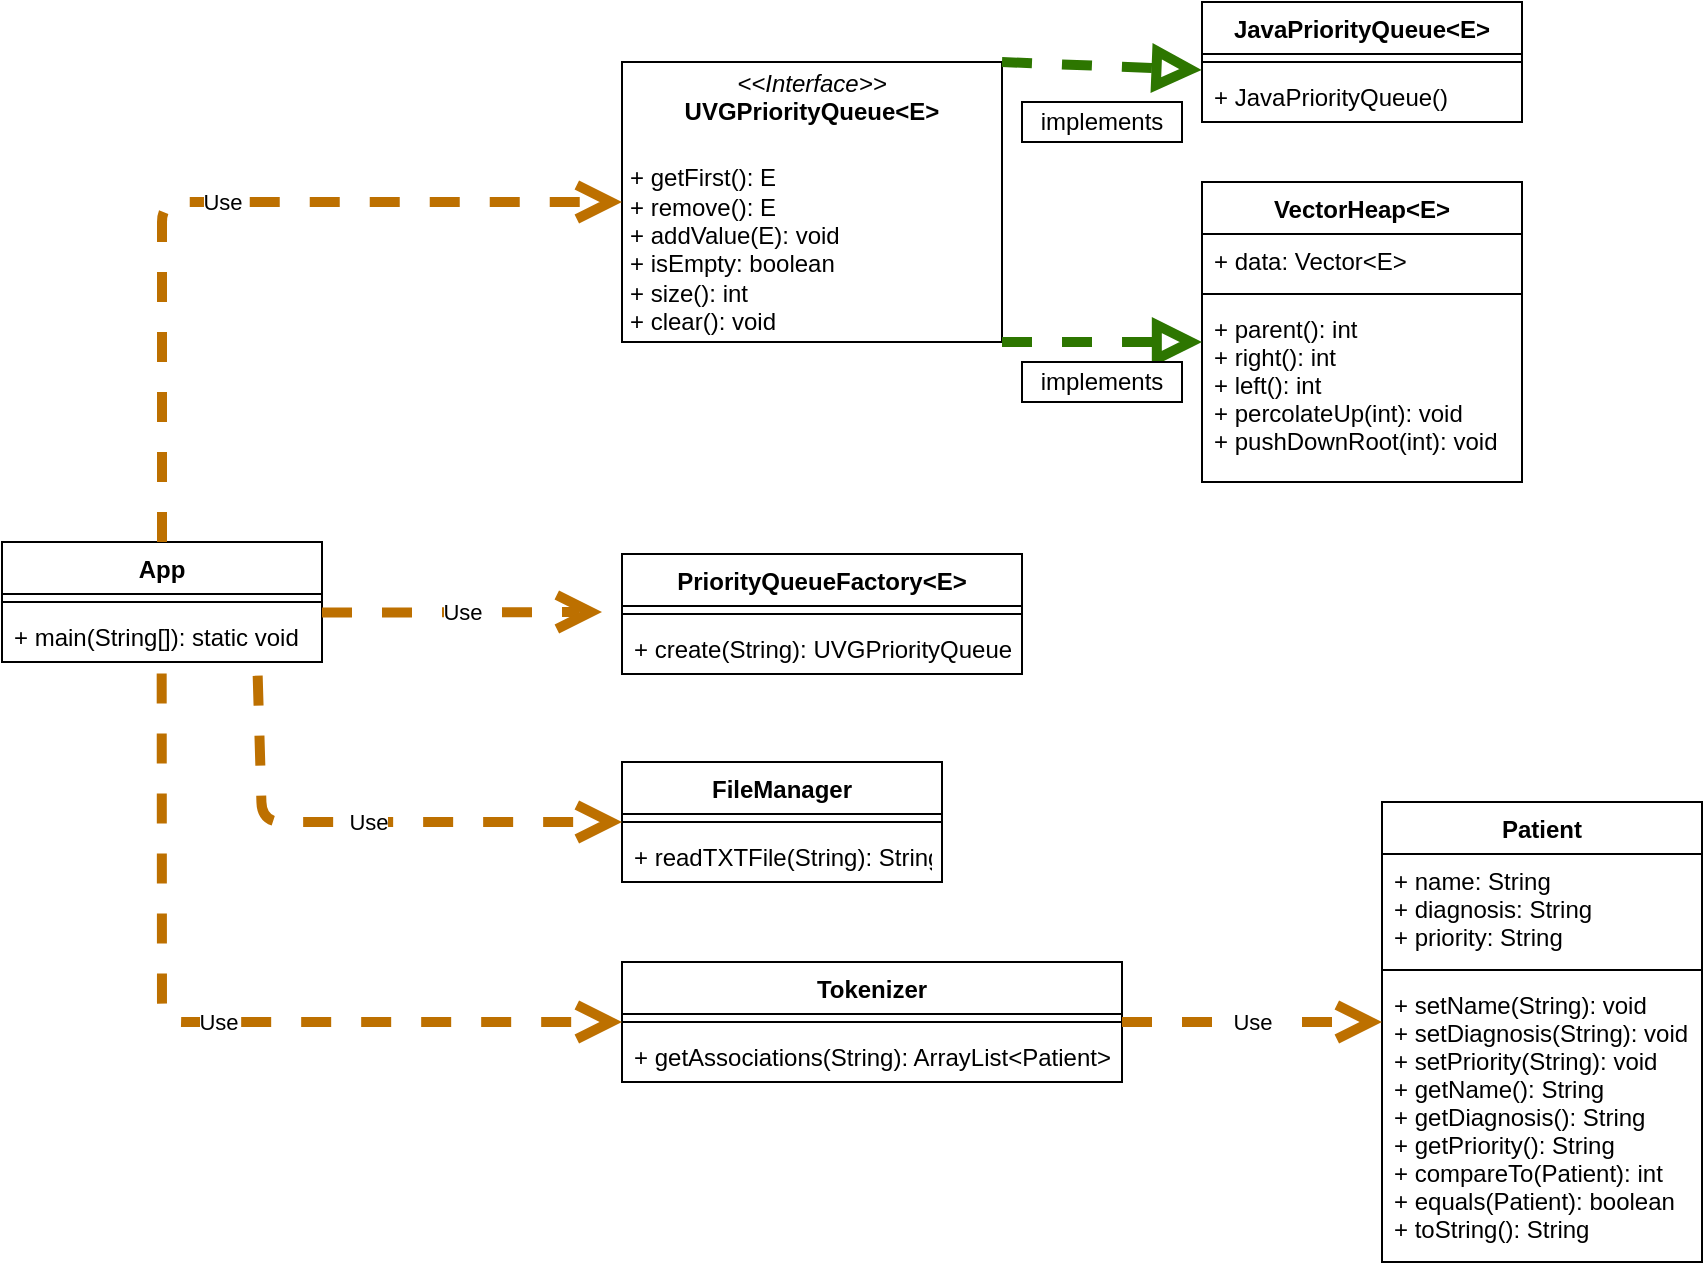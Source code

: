 <mxfile>
    <diagram id="Hj8ieC9DY_fiU-eZLNYU" name="Page-1">
        <mxGraphModel dx="1853" dy="804" grid="1" gridSize="10" guides="1" tooltips="1" connect="1" arrows="1" fold="1" page="1" pageScale="1" pageWidth="850" pageHeight="1100" math="0" shadow="0">
            <root>
                <mxCell id="0"/>
                <mxCell id="1" parent="0"/>
                <mxCell id="2" value="App" style="swimlane;fontStyle=1;align=center;verticalAlign=top;childLayout=stackLayout;horizontal=1;startSize=26;horizontalStack=0;resizeParent=1;resizeParentMax=0;resizeLast=0;collapsible=1;marginBottom=0;" vertex="1" parent="1">
                    <mxGeometry x="-510" y="330" width="160" height="60" as="geometry"/>
                </mxCell>
                <mxCell id="4" value="" style="line;strokeWidth=1;fillColor=none;align=left;verticalAlign=middle;spacingTop=-1;spacingLeft=3;spacingRight=3;rotatable=0;labelPosition=right;points=[];portConstraint=eastwest;strokeColor=inherit;" vertex="1" parent="2">
                    <mxGeometry y="26" width="160" height="8" as="geometry"/>
                </mxCell>
                <mxCell id="5" value="+ main(String[]): static void" style="text;strokeColor=none;fillColor=none;align=left;verticalAlign=top;spacingLeft=4;spacingRight=4;overflow=hidden;rotatable=0;points=[[0,0.5],[1,0.5]];portConstraint=eastwest;" vertex="1" parent="2">
                    <mxGeometry y="34" width="160" height="26" as="geometry"/>
                </mxCell>
                <mxCell id="6" value="FileManager" style="swimlane;fontStyle=1;align=center;verticalAlign=top;childLayout=stackLayout;horizontal=1;startSize=26;horizontalStack=0;resizeParent=1;resizeParentMax=0;resizeLast=0;collapsible=1;marginBottom=0;" vertex="1" parent="1">
                    <mxGeometry x="-200" y="440" width="160" height="60" as="geometry"/>
                </mxCell>
                <mxCell id="8" value="" style="line;strokeWidth=1;fillColor=none;align=left;verticalAlign=middle;spacingTop=-1;spacingLeft=3;spacingRight=3;rotatable=0;labelPosition=right;points=[];portConstraint=eastwest;strokeColor=inherit;" vertex="1" parent="6">
                    <mxGeometry y="26" width="160" height="8" as="geometry"/>
                </mxCell>
                <mxCell id="9" value="+ readTXTFile(String): String" style="text;strokeColor=none;fillColor=none;align=left;verticalAlign=top;spacingLeft=4;spacingRight=4;overflow=hidden;rotatable=0;points=[[0,0.5],[1,0.5]];portConstraint=eastwest;" vertex="1" parent="6">
                    <mxGeometry y="34" width="160" height="26" as="geometry"/>
                </mxCell>
                <mxCell id="14" value="&lt;p style=&quot;margin:0px;margin-top:4px;text-align:center;&quot;&gt;&lt;i&gt;&amp;lt;&amp;lt;Interface&amp;gt;&amp;gt;&lt;/i&gt;&lt;br&gt;&lt;b&gt;UVGPriorityQueue&amp;lt;E&amp;gt;&lt;/b&gt;&lt;/p&gt;&lt;p style=&quot;margin:0px;margin-top:4px;text-align:center;&quot;&gt;&lt;b&gt;&lt;br&gt;&lt;/b&gt;&lt;/p&gt;&lt;p style=&quot;margin:0px;margin-left:4px;&quot;&gt;+ getFirst(): E&lt;br&gt;+ remove(): E&lt;/p&gt;&lt;p style=&quot;margin:0px;margin-left:4px;&quot;&gt;+ addValue(E): void&lt;/p&gt;&lt;p style=&quot;margin:0px;margin-left:4px;&quot;&gt;+ isEmpty: boolean&lt;/p&gt;&lt;p style=&quot;margin:0px;margin-left:4px;&quot;&gt;+ size(): int&lt;/p&gt;&lt;p style=&quot;margin:0px;margin-left:4px;&quot;&gt;+ clear(): void&lt;/p&gt;" style="verticalAlign=top;align=left;overflow=fill;fontSize=12;fontFamily=Helvetica;html=1;" vertex="1" parent="1">
                    <mxGeometry x="-200" y="90" width="190" height="140" as="geometry"/>
                </mxCell>
                <mxCell id="15" value="VectorHeap&lt;E&gt;" style="swimlane;fontStyle=1;align=center;verticalAlign=top;childLayout=stackLayout;horizontal=1;startSize=26;horizontalStack=0;resizeParent=1;resizeParentMax=0;resizeLast=0;collapsible=1;marginBottom=0;" vertex="1" parent="1">
                    <mxGeometry x="90" y="150" width="160" height="150" as="geometry"/>
                </mxCell>
                <mxCell id="16" value="+ data: Vector&lt;E&gt;" style="text;strokeColor=none;fillColor=none;align=left;verticalAlign=top;spacingLeft=4;spacingRight=4;overflow=hidden;rotatable=0;points=[[0,0.5],[1,0.5]];portConstraint=eastwest;" vertex="1" parent="15">
                    <mxGeometry y="26" width="160" height="26" as="geometry"/>
                </mxCell>
                <mxCell id="17" value="" style="line;strokeWidth=1;fillColor=none;align=left;verticalAlign=middle;spacingTop=-1;spacingLeft=3;spacingRight=3;rotatable=0;labelPosition=right;points=[];portConstraint=eastwest;strokeColor=inherit;" vertex="1" parent="15">
                    <mxGeometry y="52" width="160" height="8" as="geometry"/>
                </mxCell>
                <mxCell id="18" value="+ parent(): int&#10;+ right(): int&#10;+ left(): int&#10;+ percolateUp(int): void&#10;+ pushDownRoot(int): void" style="text;strokeColor=none;fillColor=none;align=left;verticalAlign=top;spacingLeft=4;spacingRight=4;overflow=hidden;rotatable=0;points=[[0,0.5],[1,0.5]];portConstraint=eastwest;" vertex="1" parent="15">
                    <mxGeometry y="60" width="160" height="90" as="geometry"/>
                </mxCell>
                <mxCell id="19" value="Tokenizer" style="swimlane;fontStyle=1;align=center;verticalAlign=top;childLayout=stackLayout;horizontal=1;startSize=26;horizontalStack=0;resizeParent=1;resizeParentMax=0;resizeLast=0;collapsible=1;marginBottom=0;" vertex="1" parent="1">
                    <mxGeometry x="-200" y="540" width="250" height="60" as="geometry"/>
                </mxCell>
                <mxCell id="21" value="" style="line;strokeWidth=1;fillColor=none;align=left;verticalAlign=middle;spacingTop=-1;spacingLeft=3;spacingRight=3;rotatable=0;labelPosition=right;points=[];portConstraint=eastwest;strokeColor=inherit;" vertex="1" parent="19">
                    <mxGeometry y="26" width="250" height="8" as="geometry"/>
                </mxCell>
                <mxCell id="22" value="+ getAssociations(String): ArrayList&lt;Patient&gt;" style="text;strokeColor=none;fillColor=none;align=left;verticalAlign=top;spacingLeft=4;spacingRight=4;overflow=hidden;rotatable=0;points=[[0,0.5],[1,0.5]];portConstraint=eastwest;" vertex="1" parent="19">
                    <mxGeometry y="34" width="250" height="26" as="geometry"/>
                </mxCell>
                <mxCell id="23" value="JavaPriorityQueue&lt;E&gt;" style="swimlane;fontStyle=1;align=center;verticalAlign=top;childLayout=stackLayout;horizontal=1;startSize=26;horizontalStack=0;resizeParent=1;resizeParentMax=0;resizeLast=0;collapsible=1;marginBottom=0;" vertex="1" parent="1">
                    <mxGeometry x="90" y="60" width="160" height="60" as="geometry"/>
                </mxCell>
                <mxCell id="25" value="" style="line;strokeWidth=1;fillColor=none;align=left;verticalAlign=middle;spacingTop=-1;spacingLeft=3;spacingRight=3;rotatable=0;labelPosition=right;points=[];portConstraint=eastwest;strokeColor=inherit;" vertex="1" parent="23">
                    <mxGeometry y="26" width="160" height="8" as="geometry"/>
                </mxCell>
                <mxCell id="26" value="+ JavaPriorityQueue()" style="text;strokeColor=none;fillColor=none;align=left;verticalAlign=top;spacingLeft=4;spacingRight=4;overflow=hidden;rotatable=0;points=[[0,0.5],[1,0.5]];portConstraint=eastwest;" vertex="1" parent="23">
                    <mxGeometry y="34" width="160" height="26" as="geometry"/>
                </mxCell>
                <mxCell id="27" value="PriorityQueueFactory&lt;E&gt;" style="swimlane;fontStyle=1;align=center;verticalAlign=top;childLayout=stackLayout;horizontal=1;startSize=26;horizontalStack=0;resizeParent=1;resizeParentMax=0;resizeLast=0;collapsible=1;marginBottom=0;" vertex="1" parent="1">
                    <mxGeometry x="-200" y="336" width="200" height="60" as="geometry"/>
                </mxCell>
                <mxCell id="29" value="" style="line;strokeWidth=1;fillColor=none;align=left;verticalAlign=middle;spacingTop=-1;spacingLeft=3;spacingRight=3;rotatable=0;labelPosition=right;points=[];portConstraint=eastwest;strokeColor=inherit;" vertex="1" parent="27">
                    <mxGeometry y="26" width="200" height="8" as="geometry"/>
                </mxCell>
                <mxCell id="30" value="+ create(String): UVGPriorityQueue" style="text;strokeColor=none;fillColor=none;align=left;verticalAlign=top;spacingLeft=4;spacingRight=4;overflow=hidden;rotatable=0;points=[[0,0.5],[1,0.5]];portConstraint=eastwest;" vertex="1" parent="27">
                    <mxGeometry y="34" width="200" height="26" as="geometry"/>
                </mxCell>
                <mxCell id="35" value="Patient" style="swimlane;fontStyle=1;align=center;verticalAlign=top;childLayout=stackLayout;horizontal=1;startSize=26;horizontalStack=0;resizeParent=1;resizeParentMax=0;resizeLast=0;collapsible=1;marginBottom=0;" vertex="1" parent="1">
                    <mxGeometry x="180" y="460" width="160" height="230" as="geometry"/>
                </mxCell>
                <mxCell id="36" value="+ name: String&#10;+ diagnosis: String&#10;+ priority: String" style="text;strokeColor=none;fillColor=none;align=left;verticalAlign=top;spacingLeft=4;spacingRight=4;overflow=hidden;rotatable=0;points=[[0,0.5],[1,0.5]];portConstraint=eastwest;" vertex="1" parent="35">
                    <mxGeometry y="26" width="160" height="54" as="geometry"/>
                </mxCell>
                <mxCell id="37" value="" style="line;strokeWidth=1;fillColor=none;align=left;verticalAlign=middle;spacingTop=-1;spacingLeft=3;spacingRight=3;rotatable=0;labelPosition=right;points=[];portConstraint=eastwest;strokeColor=inherit;" vertex="1" parent="35">
                    <mxGeometry y="80" width="160" height="8" as="geometry"/>
                </mxCell>
                <mxCell id="38" value="+ setName(String): void&#10;+ setDiagnosis(String): void&#10;+ setPriority(String): void&#10;+ getName(): String&#10;+ getDiagnosis(): String&#10;+ getPriority(): String&#10;+ compareTo(Patient): int&#10;+ equals(Patient): boolean&#10;+ toString(): String" style="text;strokeColor=none;fillColor=none;align=left;verticalAlign=top;spacingLeft=4;spacingRight=4;overflow=hidden;rotatable=0;points=[[0,0.5],[1,0.5]];portConstraint=eastwest;" vertex="1" parent="35">
                    <mxGeometry y="88" width="160" height="142" as="geometry"/>
                </mxCell>
                <mxCell id="40" value="Use" style="endArrow=open;endSize=12;dashed=1;html=1;entryX=0;entryY=0.5;entryDx=0;entryDy=0;exitX=0.5;exitY=0;exitDx=0;exitDy=0;strokeWidth=5;fillColor=#f0a30a;strokeColor=#BD7000;" edge="1" parent="1" source="2" target="14">
                    <mxGeometry width="160" relative="1" as="geometry">
                        <mxPoint x="-320" y="300" as="sourcePoint"/>
                        <mxPoint x="-250" y="220" as="targetPoint"/>
                        <Array as="points">
                            <mxPoint x="-430" y="160"/>
                        </Array>
                    </mxGeometry>
                </mxCell>
                <mxCell id="41" value="Use" style="endArrow=open;endSize=12;dashed=1;html=1;strokeWidth=5;fillColor=#f0a30a;strokeColor=#BD7000;" edge="1" parent="1">
                    <mxGeometry width="160" relative="1" as="geometry">
                        <mxPoint x="-350" y="365.29" as="sourcePoint"/>
                        <mxPoint x="-210" y="365" as="targetPoint"/>
                        <mxPoint as="offset"/>
                    </mxGeometry>
                </mxCell>
                <mxCell id="42" value="Use" style="endArrow=open;endSize=12;dashed=1;html=1;exitX=0.799;exitY=1.264;exitDx=0;exitDy=0;exitPerimeter=0;entryX=0;entryY=0.5;entryDx=0;entryDy=0;fillColor=#f0a30a;strokeColor=#BD7000;strokeWidth=5;" edge="1" parent="1" source="5" target="6">
                    <mxGeometry width="160" relative="1" as="geometry">
                        <mxPoint x="-390" y="430" as="sourcePoint"/>
                        <mxPoint x="-230" y="430" as="targetPoint"/>
                        <Array as="points">
                            <mxPoint x="-380" y="470"/>
                        </Array>
                    </mxGeometry>
                </mxCell>
                <mxCell id="43" value="Use" style="endArrow=open;endSize=12;dashed=1;html=1;exitX=0.499;exitY=1.22;exitDx=0;exitDy=0;exitPerimeter=0;entryX=0;entryY=0.5;entryDx=0;entryDy=0;fillColor=#f0a30a;strokeColor=#BD7000;strokeWidth=5;" edge="1" parent="1" source="5" target="19">
                    <mxGeometry width="160" relative="1" as="geometry">
                        <mxPoint x="-410" y="560" as="sourcePoint"/>
                        <mxPoint x="-380" y="670" as="targetPoint"/>
                        <Array as="points">
                            <mxPoint x="-430" y="570"/>
                        </Array>
                    </mxGeometry>
                </mxCell>
                <mxCell id="44" value="" style="endArrow=block;dashed=1;endFill=0;endSize=12;html=1;exitX=1;exitY=1;exitDx=0;exitDy=0;fillColor=#60a917;strokeColor=#2D7600;strokeWidth=5;" edge="1" parent="1" source="14">
                    <mxGeometry width="160" relative="1" as="geometry">
                        <mxPoint x="-70" y="260" as="sourcePoint"/>
                        <mxPoint x="90" y="230" as="targetPoint"/>
                        <Array as="points">
                            <mxPoint x="50" y="230"/>
                        </Array>
                    </mxGeometry>
                </mxCell>
                <mxCell id="45" value="" style="endArrow=block;dashed=1;endFill=0;endSize=12;html=1;exitX=1;exitY=0;exitDx=0;exitDy=0;fillColor=#60a917;strokeColor=#2D7600;strokeWidth=5;entryX=-0.001;entryY=1;entryDx=0;entryDy=0;entryPerimeter=0;" edge="1" parent="1" source="14" target="25">
                    <mxGeometry width="160" relative="1" as="geometry">
                        <mxPoint y="240" as="sourcePoint"/>
                        <mxPoint x="80" y="90" as="targetPoint"/>
                        <Array as="points"/>
                    </mxGeometry>
                </mxCell>
                <mxCell id="49" value="Use" style="endArrow=open;endSize=12;dashed=1;html=1;exitX=1;exitY=0.5;exitDx=0;exitDy=0;fillColor=#f0a30a;strokeColor=#BD7000;strokeWidth=5;" edge="1" parent="1" source="19">
                    <mxGeometry width="160" relative="1" as="geometry">
                        <mxPoint x="-372.16" y="406.864" as="sourcePoint"/>
                        <mxPoint x="180" y="570" as="targetPoint"/>
                        <Array as="points"/>
                    </mxGeometry>
                </mxCell>
                <mxCell id="50" value="implements" style="rounded=0;whiteSpace=wrap;html=1;" vertex="1" parent="1">
                    <mxGeometry y="240" width="80" height="20" as="geometry"/>
                </mxCell>
                <mxCell id="51" value="implements" style="rounded=0;whiteSpace=wrap;html=1;" vertex="1" parent="1">
                    <mxGeometry y="110" width="80" height="20" as="geometry"/>
                </mxCell>
            </root>
        </mxGraphModel>
    </diagram>
</mxfile>
